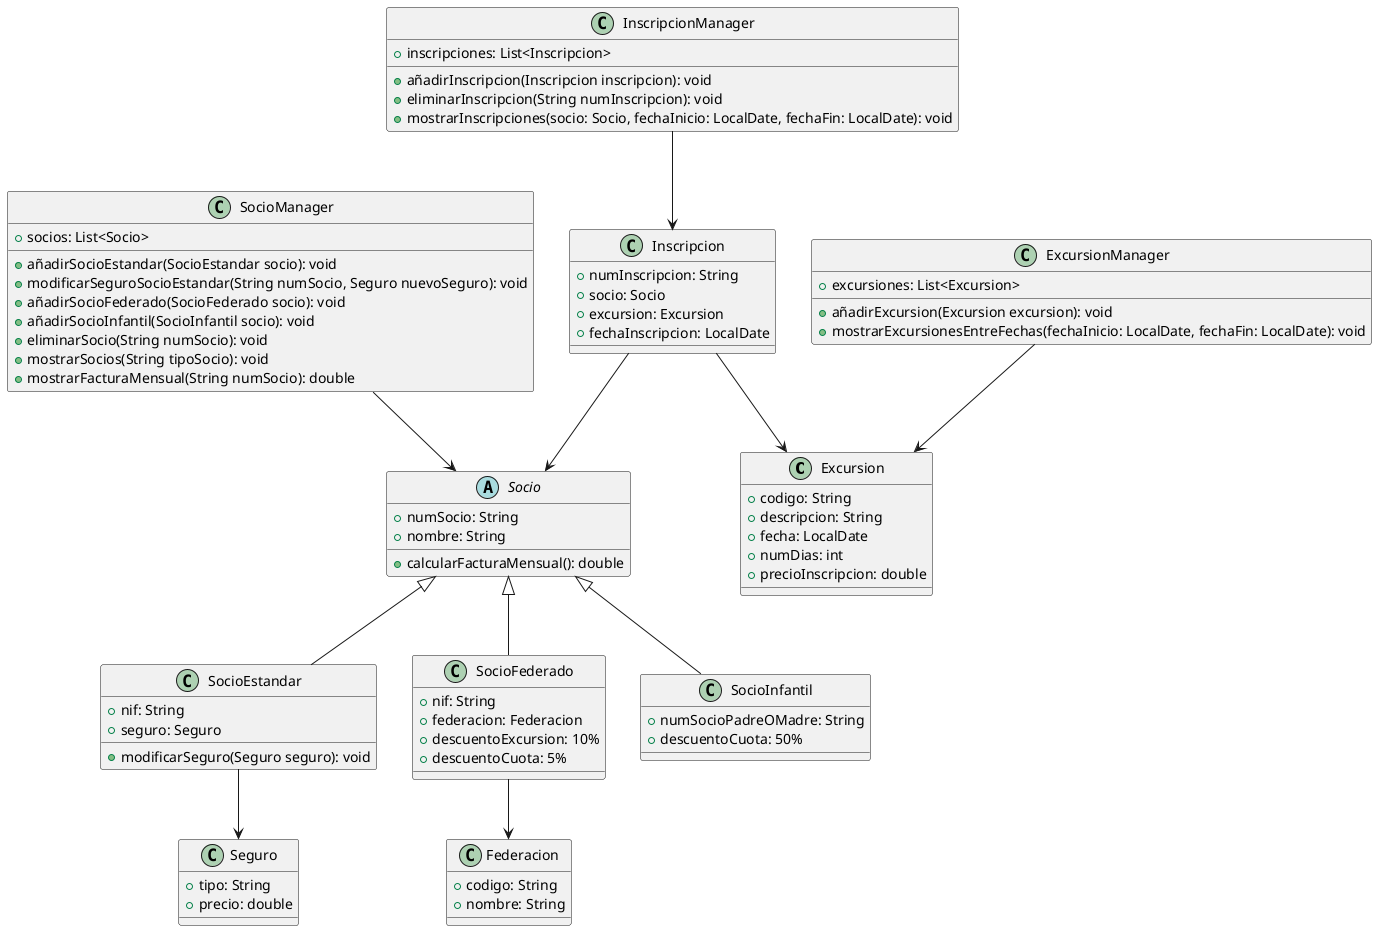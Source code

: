 @startuml
class Excursion {
  +codigo: String
  +descripcion: String
  +fecha: LocalDate
  +numDias: int
  +precioInscripcion: double
}

abstract class Socio {
  +numSocio: String
  +nombre: String
  +calcularFacturaMensual(): double
}

class SocioEstandar {
  +nif: String
  +seguro: Seguro
  +modificarSeguro(Seguro seguro): void
}

class SocioFederado {
  +nif: String
  +federacion: Federacion
  +descuentoExcursion: 10%
  +descuentoCuota: 5%
}

class SocioInfantil {
  +numSocioPadreOMadre: String
  +descuentoCuota: 50%
}

class Seguro {
  +tipo: String
  +precio: double
}

class Federacion {
  +codigo: String
  +nombre: String
}

class Inscripcion {
  +numInscripcion: String
  +socio: Socio
  +excursion: Excursion
  +fechaInscripcion: LocalDate
}

class SocioManager {
  +socios: List<Socio>
  +añadirSocioEstandar(SocioEstandar socio): void
  +modificarSeguroSocioEstandar(String numSocio, Seguro nuevoSeguro): void
  +añadirSocioFederado(SocioFederado socio): void
  +añadirSocioInfantil(SocioInfantil socio): void
  +eliminarSocio(String numSocio): void
  +mostrarSocios(String tipoSocio): void
  +mostrarFacturaMensual(String numSocio): double
}

class ExcursionManager {
  +excursiones: List<Excursion>
  +añadirExcursion(Excursion excursion): void
  +mostrarExcursionesEntreFechas(fechaInicio: LocalDate, fechaFin: LocalDate): void
}

class InscripcionManager {
  +inscripciones: List<Inscripcion>
  +añadirInscripcion(Inscripcion inscripcion): void
  +eliminarInscripcion(String numInscripcion): void
  +mostrarInscripciones(socio: Socio, fechaInicio: LocalDate, fechaFin: LocalDate): void
}

SocioManager --> Socio
ExcursionManager --> Excursion
InscripcionManager --> Inscripcion
SocioEstandar --> Seguro
SocioFederado --> Federacion
Inscripcion --> Socio
Inscripcion --> Excursion
Socio <|-- SocioEstandar
Socio <|-- SocioFederado
Socio <|-- SocioInfantil
@enduml
